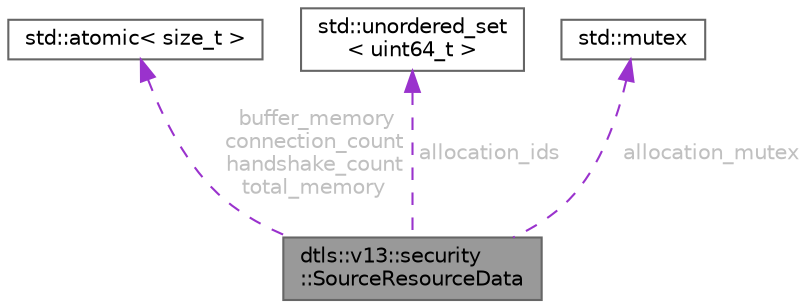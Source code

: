 digraph "dtls::v13::security::SourceResourceData"
{
 // LATEX_PDF_SIZE
  bgcolor="transparent";
  edge [fontname=Helvetica,fontsize=10,labelfontname=Helvetica,labelfontsize=10];
  node [fontname=Helvetica,fontsize=10,shape=box,height=0.2,width=0.4];
  Node1 [id="Node000001",label="dtls::v13::security\l::SourceResourceData",height=0.2,width=0.4,color="gray40", fillcolor="grey60", style="filled", fontcolor="black",tooltip="Per-source resource tracking."];
  Node2 -> Node1 [id="edge1_Node000001_Node000002",dir="back",color="darkorchid3",style="dashed",tooltip=" ",label=" buffer_memory\nconnection_count\nhandshake_count\ntotal_memory",fontcolor="grey" ];
  Node2 [id="Node000002",label="std::atomic\< size_t \>",height=0.2,width=0.4,color="gray40", fillcolor="white", style="filled",tooltip=" "];
  Node3 -> Node1 [id="edge2_Node000001_Node000003",dir="back",color="darkorchid3",style="dashed",tooltip=" ",label=" allocation_ids",fontcolor="grey" ];
  Node3 [id="Node000003",label="std::unordered_set\l\< uint64_t \>",height=0.2,width=0.4,color="gray40", fillcolor="white", style="filled",tooltip=" "];
  Node4 -> Node1 [id="edge3_Node000001_Node000004",dir="back",color="darkorchid3",style="dashed",tooltip=" ",label=" allocation_mutex",fontcolor="grey" ];
  Node4 [id="Node000004",label="std::mutex",height=0.2,width=0.4,color="gray40", fillcolor="white", style="filled",tooltip=" "];
}
